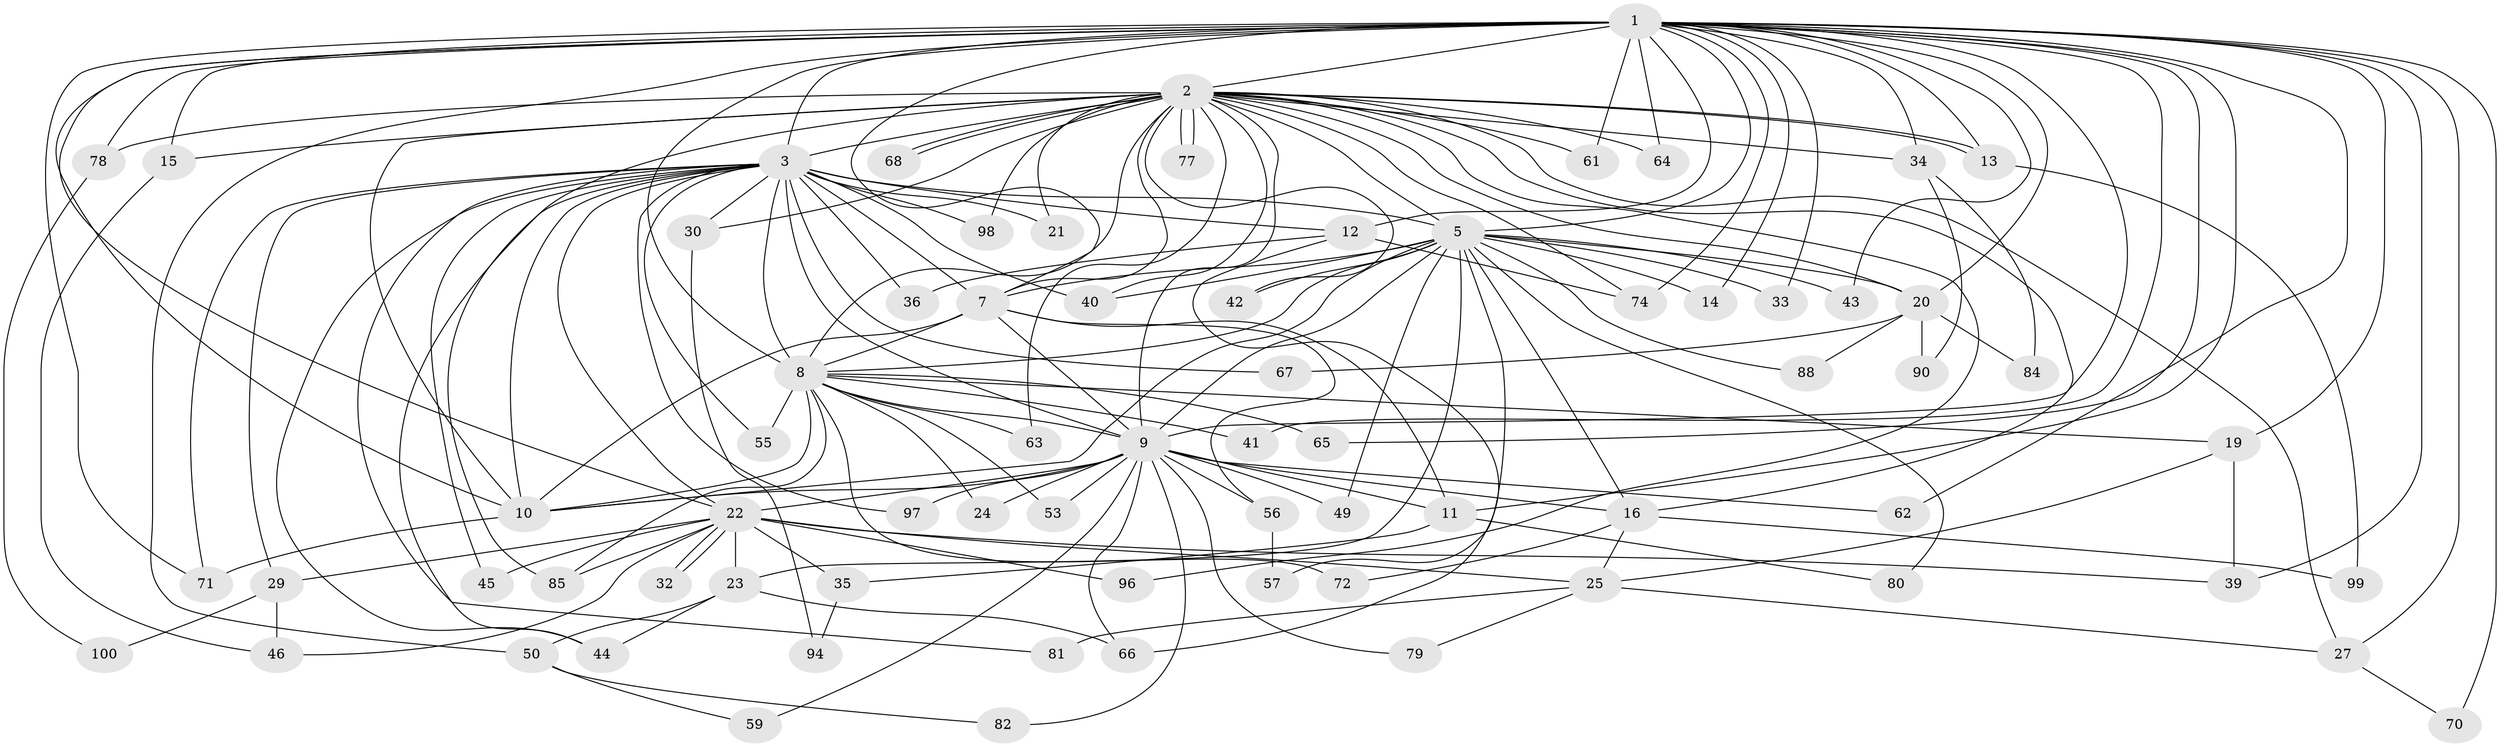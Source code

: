 // original degree distribution, {20: 0.03, 36: 0.01, 16: 0.01, 24: 0.02, 11: 0.02, 18: 0.01, 5: 0.04, 6: 0.02, 3: 0.2, 2: 0.54, 4: 0.09, 14: 0.01}
// Generated by graph-tools (version 1.1) at 2025/11/02/21/25 10:11:07]
// undirected, 72 vertices, 171 edges
graph export_dot {
graph [start="1"]
  node [color=gray90,style=filled];
  1 [super="+6"];
  2 [super="+48"];
  3 [super="+4"];
  5 [super="+28"];
  7 [super="+26"];
  8 [super="+18"];
  9 [super="+73"];
  10;
  11 [super="+54"];
  12 [super="+89"];
  13 [super="+17"];
  14;
  15 [super="+37"];
  16 [super="+31"];
  19;
  20 [super="+51"];
  21;
  22 [super="+47"];
  23;
  24;
  25 [super="+58"];
  27 [super="+69"];
  29 [super="+52"];
  30 [super="+92"];
  32;
  33;
  34 [super="+38"];
  35;
  36;
  39 [super="+76"];
  40 [super="+83"];
  41;
  42;
  43;
  44 [super="+60"];
  45;
  46;
  49;
  50 [super="+86"];
  53;
  55;
  56;
  57;
  59;
  61;
  62;
  63;
  64;
  65;
  66 [super="+95"];
  67;
  68;
  70;
  71 [super="+93"];
  72 [super="+75"];
  74 [super="+91"];
  77;
  78;
  79;
  80;
  81;
  82;
  84;
  85 [super="+87"];
  88;
  90;
  94;
  96;
  97;
  98;
  99;
  100;
  1 -- 2 [weight=2];
  1 -- 3 [weight=4];
  1 -- 5 [weight=2];
  1 -- 7 [weight=2];
  1 -- 8 [weight=3];
  1 -- 9 [weight=2];
  1 -- 10 [weight=2];
  1 -- 19;
  1 -- 22;
  1 -- 34;
  1 -- 41;
  1 -- 50 [weight=2];
  1 -- 61;
  1 -- 62;
  1 -- 65;
  1 -- 70;
  1 -- 64;
  1 -- 71;
  1 -- 14;
  1 -- 15 [weight=2];
  1 -- 78;
  1 -- 27;
  1 -- 33;
  1 -- 39;
  1 -- 43;
  1 -- 12;
  1 -- 13;
  1 -- 11;
  1 -- 20;
  1 -- 74;
  2 -- 3 [weight=2];
  2 -- 5;
  2 -- 7 [weight=2];
  2 -- 8;
  2 -- 9;
  2 -- 10 [weight=2];
  2 -- 13;
  2 -- 13;
  2 -- 15;
  2 -- 16;
  2 -- 20;
  2 -- 21;
  2 -- 27;
  2 -- 30 [weight=2];
  2 -- 34 [weight=2];
  2 -- 42;
  2 -- 44;
  2 -- 61;
  2 -- 63;
  2 -- 64;
  2 -- 68;
  2 -- 68;
  2 -- 74;
  2 -- 77;
  2 -- 77;
  2 -- 78;
  2 -- 96;
  2 -- 98;
  2 -- 40;
  3 -- 5 [weight=2];
  3 -- 7 [weight=2];
  3 -- 8 [weight=2];
  3 -- 9 [weight=3];
  3 -- 10 [weight=2];
  3 -- 12 [weight=2];
  3 -- 21;
  3 -- 30;
  3 -- 36;
  3 -- 55;
  3 -- 81;
  3 -- 85;
  3 -- 97;
  3 -- 98;
  3 -- 67;
  3 -- 22;
  3 -- 29;
  3 -- 40;
  3 -- 45;
  3 -- 71;
  3 -- 44;
  5 -- 7;
  5 -- 8;
  5 -- 9 [weight=2];
  5 -- 10;
  5 -- 14;
  5 -- 20;
  5 -- 23;
  5 -- 33;
  5 -- 40;
  5 -- 42;
  5 -- 49;
  5 -- 80;
  5 -- 88;
  5 -- 43;
  5 -- 57;
  5 -- 16;
  7 -- 8;
  7 -- 9;
  7 -- 10;
  7 -- 11;
  7 -- 56;
  8 -- 9;
  8 -- 10;
  8 -- 19;
  8 -- 24;
  8 -- 53;
  8 -- 55;
  8 -- 63;
  8 -- 65;
  8 -- 72 [weight=2];
  8 -- 41;
  8 -- 85;
  9 -- 10;
  9 -- 11;
  9 -- 16;
  9 -- 24;
  9 -- 49;
  9 -- 53;
  9 -- 56;
  9 -- 59;
  9 -- 62;
  9 -- 66;
  9 -- 79;
  9 -- 82;
  9 -- 97;
  9 -- 22;
  10 -- 71;
  11 -- 35;
  11 -- 80;
  12 -- 36;
  12 -- 66;
  12 -- 74;
  13 -- 99;
  15 -- 46;
  16 -- 25;
  16 -- 99;
  16 -- 72;
  19 -- 25;
  19 -- 39;
  20 -- 88;
  20 -- 90;
  20 -- 67;
  20 -- 84;
  22 -- 23;
  22 -- 29;
  22 -- 32;
  22 -- 32;
  22 -- 35;
  22 -- 45;
  22 -- 46;
  22 -- 85;
  22 -- 96;
  22 -- 25;
  22 -- 39;
  23 -- 44;
  23 -- 50;
  23 -- 66;
  25 -- 81;
  25 -- 79;
  25 -- 27;
  27 -- 70;
  29 -- 100;
  29 -- 46;
  30 -- 94;
  34 -- 90;
  34 -- 84;
  35 -- 94;
  50 -- 59;
  50 -- 82;
  56 -- 57;
  78 -- 100;
}
